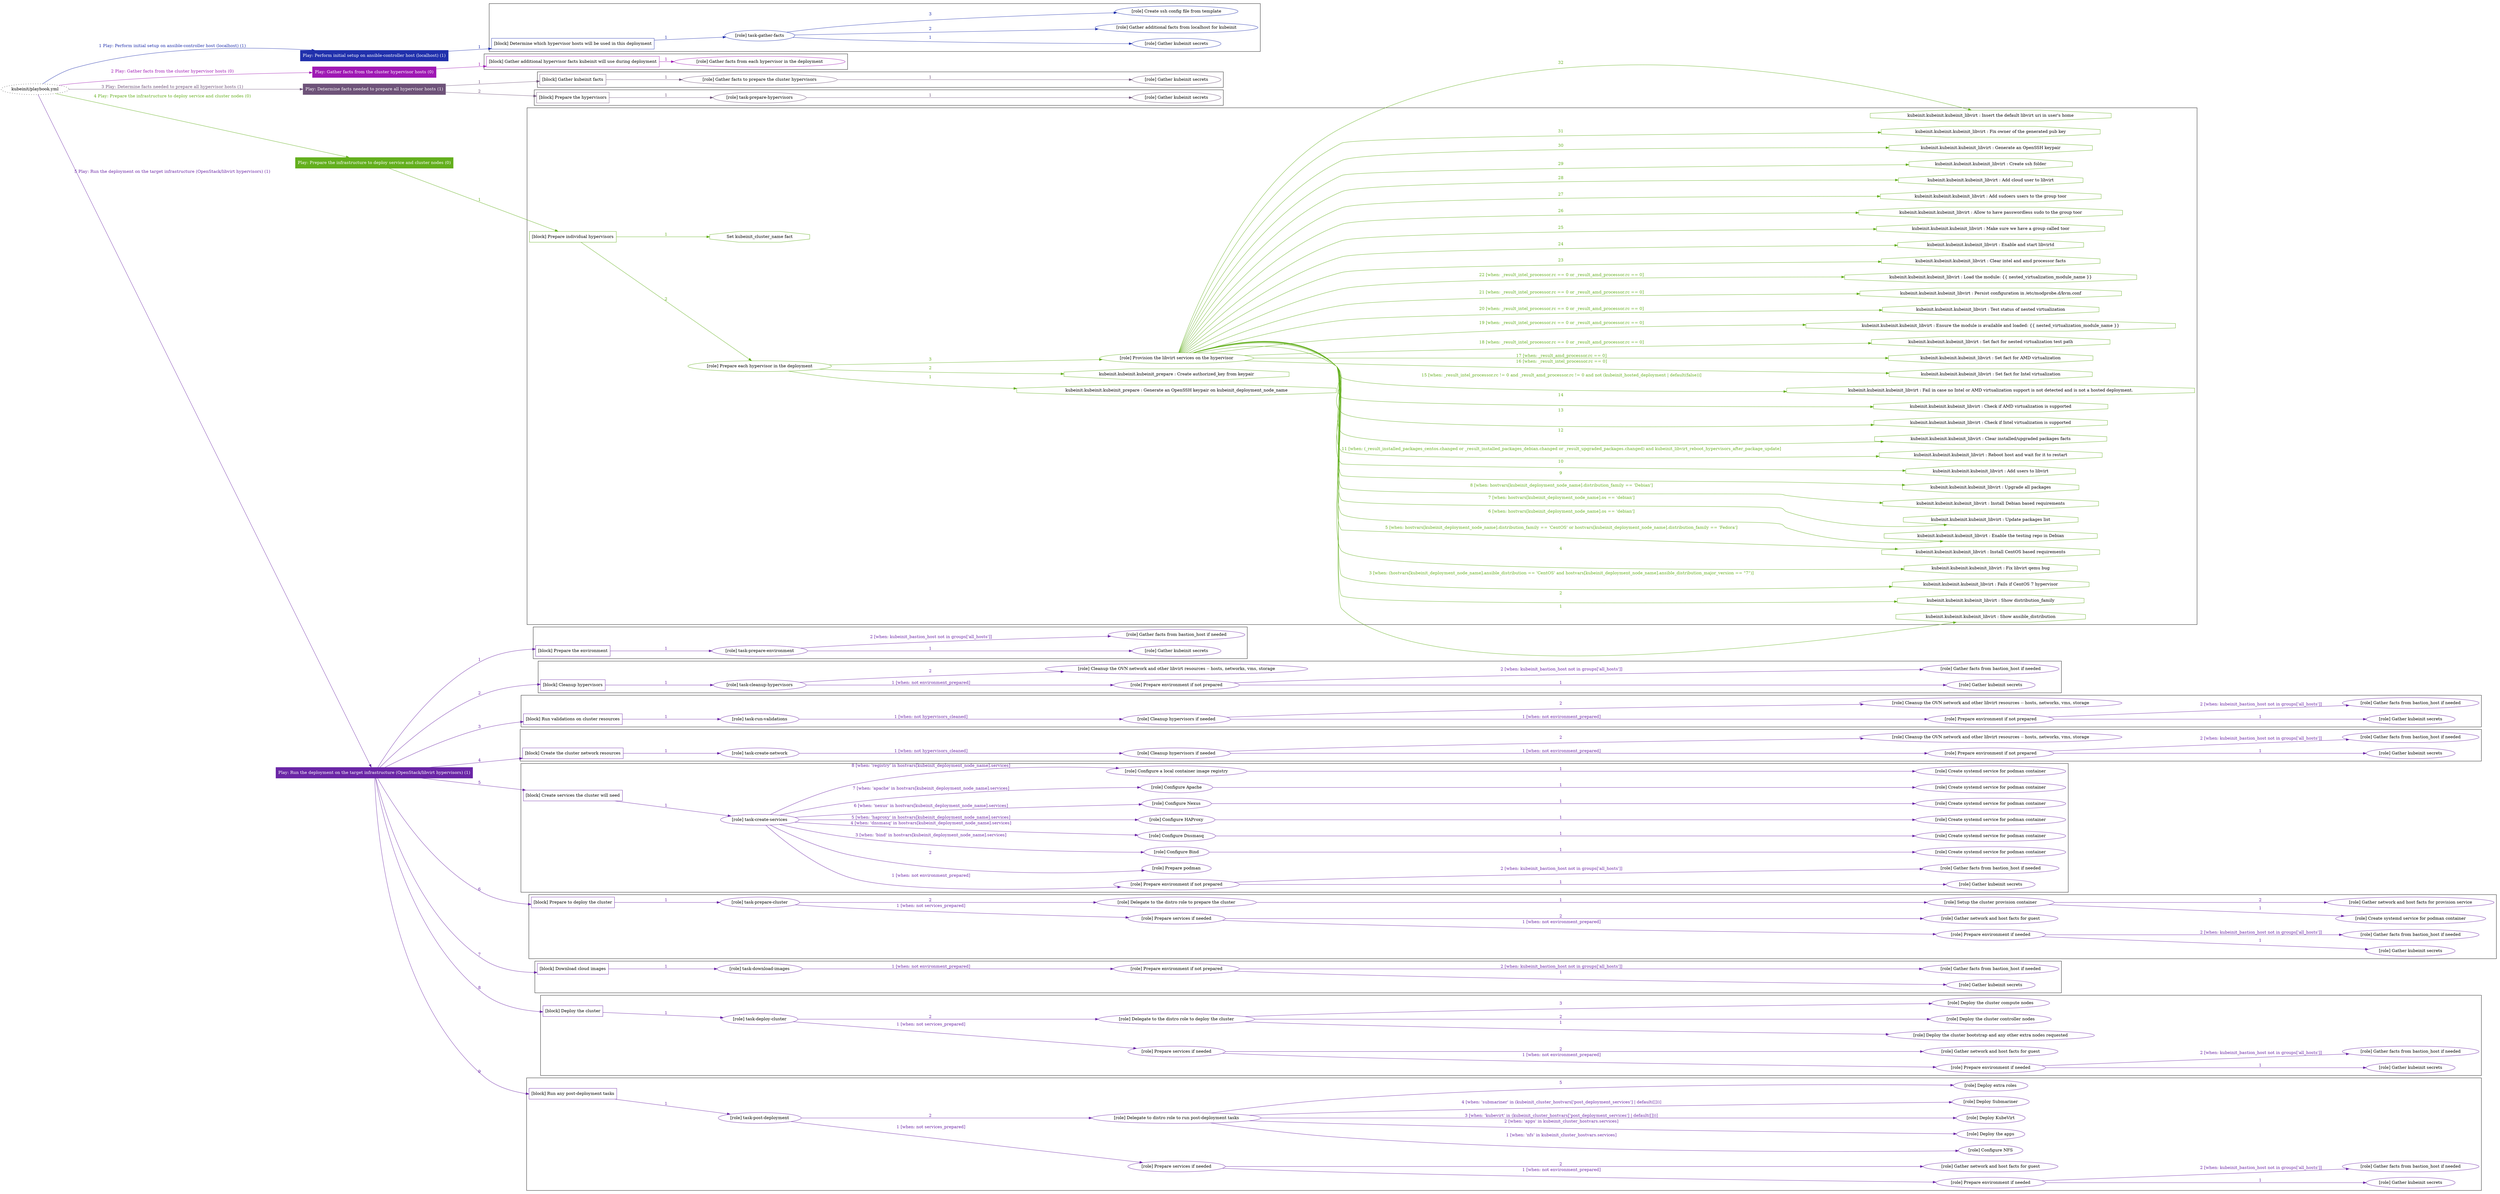 digraph {
	graph [concentrate=true ordering=in rankdir=LR ratio=fill]
	edge [esep=5 sep=10]
	"kubeinit/playbook.yml" [URL="/home/runner/work/kubeinit/kubeinit/kubeinit/playbook.yml" id=playbook_393cca39 style=dotted]
	"kubeinit/playbook.yml" -> play_f17ecbd0 [label="1 Play: Perform initial setup on ansible-controller host (localhost) (1)" color="#2030ac" fontcolor="#2030ac" id=edge_play_f17ecbd0 labeltooltip="1 Play: Perform initial setup on ansible-controller host (localhost) (1)" tooltip="1 Play: Perform initial setup on ansible-controller host (localhost) (1)"]
	subgraph "Play: Perform initial setup on ansible-controller host (localhost) (1)" {
		play_f17ecbd0 [label="Play: Perform initial setup on ansible-controller host (localhost) (1)" URL="/home/runner/work/kubeinit/kubeinit/kubeinit/playbook.yml" color="#2030ac" fontcolor="#ffffff" id=play_f17ecbd0 shape=box style=filled tooltip=localhost]
		play_f17ecbd0 -> block_a02fd6b9 [label=1 color="#2030ac" fontcolor="#2030ac" id=edge_block_a02fd6b9 labeltooltip=1 tooltip=1]
		subgraph cluster_block_a02fd6b9 {
			block_a02fd6b9 [label="[block] Determine which hypervisor hosts will be used in this deployment" URL="/home/runner/work/kubeinit/kubeinit/kubeinit/playbook.yml" color="#2030ac" id=block_a02fd6b9 labeltooltip="Determine which hypervisor hosts will be used in this deployment" shape=box tooltip="Determine which hypervisor hosts will be used in this deployment"]
			block_a02fd6b9 -> role_2e2f859b [label="1 " color="#2030ac" fontcolor="#2030ac" id=edge_role_2e2f859b labeltooltip="1 " tooltip="1 "]
			subgraph "task-gather-facts" {
				role_2e2f859b [label="[role] task-gather-facts" URL="/home/runner/work/kubeinit/kubeinit/kubeinit/playbook.yml" color="#2030ac" id=role_2e2f859b tooltip="task-gather-facts"]
				role_2e2f859b -> role_17c825ad [label="1 " color="#2030ac" fontcolor="#2030ac" id=edge_role_17c825ad labeltooltip="1 " tooltip="1 "]
				subgraph "Gather kubeinit secrets" {
					role_17c825ad [label="[role] Gather kubeinit secrets" URL="/home/runner/.ansible/collections/ansible_collections/kubeinit/kubeinit/roles/kubeinit_prepare/tasks/build_hypervisors_group.yml" color="#2030ac" id=role_17c825ad tooltip="Gather kubeinit secrets"]
				}
				role_2e2f859b -> role_37e3390b [label="2 " color="#2030ac" fontcolor="#2030ac" id=edge_role_37e3390b labeltooltip="2 " tooltip="2 "]
				subgraph "Gather additional facts from localhost for kubeinit" {
					role_37e3390b [label="[role] Gather additional facts from localhost for kubeinit" URL="/home/runner/.ansible/collections/ansible_collections/kubeinit/kubeinit/roles/kubeinit_prepare/tasks/build_hypervisors_group.yml" color="#2030ac" id=role_37e3390b tooltip="Gather additional facts from localhost for kubeinit"]
				}
				role_2e2f859b -> role_1394ab49 [label="3 " color="#2030ac" fontcolor="#2030ac" id=edge_role_1394ab49 labeltooltip="3 " tooltip="3 "]
				subgraph "Create ssh config file from template" {
					role_1394ab49 [label="[role] Create ssh config file from template" URL="/home/runner/.ansible/collections/ansible_collections/kubeinit/kubeinit/roles/kubeinit_prepare/tasks/build_hypervisors_group.yml" color="#2030ac" id=role_1394ab49 tooltip="Create ssh config file from template"]
				}
			}
		}
	}
	"kubeinit/playbook.yml" -> play_7aef8207 [label="2 Play: Gather facts from the cluster hypervisor hosts (0)" color="#9f18b4" fontcolor="#9f18b4" id=edge_play_7aef8207 labeltooltip="2 Play: Gather facts from the cluster hypervisor hosts (0)" tooltip="2 Play: Gather facts from the cluster hypervisor hosts (0)"]
	subgraph "Play: Gather facts from the cluster hypervisor hosts (0)" {
		play_7aef8207 [label="Play: Gather facts from the cluster hypervisor hosts (0)" URL="/home/runner/work/kubeinit/kubeinit/kubeinit/playbook.yml" color="#9f18b4" fontcolor="#ffffff" id=play_7aef8207 shape=box style=filled tooltip="Play: Gather facts from the cluster hypervisor hosts (0)"]
		play_7aef8207 -> block_ed443e68 [label=1 color="#9f18b4" fontcolor="#9f18b4" id=edge_block_ed443e68 labeltooltip=1 tooltip=1]
		subgraph cluster_block_ed443e68 {
			block_ed443e68 [label="[block] Gather additional hypervisor facts kubeinit will use during deployment" URL="/home/runner/work/kubeinit/kubeinit/kubeinit/playbook.yml" color="#9f18b4" id=block_ed443e68 labeltooltip="Gather additional hypervisor facts kubeinit will use during deployment" shape=box tooltip="Gather additional hypervisor facts kubeinit will use during deployment"]
			block_ed443e68 -> role_407579e8 [label="1 " color="#9f18b4" fontcolor="#9f18b4" id=edge_role_407579e8 labeltooltip="1 " tooltip="1 "]
			subgraph "Gather facts from each hypervisor in the deployment" {
				role_407579e8 [label="[role] Gather facts from each hypervisor in the deployment" URL="/home/runner/work/kubeinit/kubeinit/kubeinit/playbook.yml" color="#9f18b4" id=role_407579e8 tooltip="Gather facts from each hypervisor in the deployment"]
			}
		}
	}
	"kubeinit/playbook.yml" -> play_31a4c950 [label="3 Play: Determine facts needed to prepare all hypervisor hosts (1)" color="#6e5379" fontcolor="#6e5379" id=edge_play_31a4c950 labeltooltip="3 Play: Determine facts needed to prepare all hypervisor hosts (1)" tooltip="3 Play: Determine facts needed to prepare all hypervisor hosts (1)"]
	subgraph "Play: Determine facts needed to prepare all hypervisor hosts (1)" {
		play_31a4c950 [label="Play: Determine facts needed to prepare all hypervisor hosts (1)" URL="/home/runner/work/kubeinit/kubeinit/kubeinit/playbook.yml" color="#6e5379" fontcolor="#ffffff" id=play_31a4c950 shape=box style=filled tooltip=localhost]
		play_31a4c950 -> block_4f03da3c [label=1 color="#6e5379" fontcolor="#6e5379" id=edge_block_4f03da3c labeltooltip=1 tooltip=1]
		subgraph cluster_block_4f03da3c {
			block_4f03da3c [label="[block] Gather kubeinit facts" URL="/home/runner/work/kubeinit/kubeinit/kubeinit/playbook.yml" color="#6e5379" id=block_4f03da3c labeltooltip="Gather kubeinit facts" shape=box tooltip="Gather kubeinit facts"]
			block_4f03da3c -> role_8eb7dbe7 [label="1 " color="#6e5379" fontcolor="#6e5379" id=edge_role_8eb7dbe7 labeltooltip="1 " tooltip="1 "]
			subgraph "Gather facts to prepare the cluster hypervisors" {
				role_8eb7dbe7 [label="[role] Gather facts to prepare the cluster hypervisors" URL="/home/runner/work/kubeinit/kubeinit/kubeinit/playbook.yml" color="#6e5379" id=role_8eb7dbe7 tooltip="Gather facts to prepare the cluster hypervisors"]
				role_8eb7dbe7 -> role_3db5cd8c [label="1 " color="#6e5379" fontcolor="#6e5379" id=edge_role_3db5cd8c labeltooltip="1 " tooltip="1 "]
				subgraph "Gather kubeinit secrets" {
					role_3db5cd8c [label="[role] Gather kubeinit secrets" URL="/home/runner/.ansible/collections/ansible_collections/kubeinit/kubeinit/roles/kubeinit_prepare/tasks/gather_kubeinit_facts.yml" color="#6e5379" id=role_3db5cd8c tooltip="Gather kubeinit secrets"]
				}
			}
		}
		play_31a4c950 -> block_aab001bd [label=2 color="#6e5379" fontcolor="#6e5379" id=edge_block_aab001bd labeltooltip=2 tooltip=2]
		subgraph cluster_block_aab001bd {
			block_aab001bd [label="[block] Prepare the hypervisors" URL="/home/runner/work/kubeinit/kubeinit/kubeinit/playbook.yml" color="#6e5379" id=block_aab001bd labeltooltip="Prepare the hypervisors" shape=box tooltip="Prepare the hypervisors"]
			block_aab001bd -> role_12023209 [label="1 " color="#6e5379" fontcolor="#6e5379" id=edge_role_12023209 labeltooltip="1 " tooltip="1 "]
			subgraph "task-prepare-hypervisors" {
				role_12023209 [label="[role] task-prepare-hypervisors" URL="/home/runner/work/kubeinit/kubeinit/kubeinit/playbook.yml" color="#6e5379" id=role_12023209 tooltip="task-prepare-hypervisors"]
				role_12023209 -> role_a66595b2 [label="1 " color="#6e5379" fontcolor="#6e5379" id=edge_role_a66595b2 labeltooltip="1 " tooltip="1 "]
				subgraph "Gather kubeinit secrets" {
					role_a66595b2 [label="[role] Gather kubeinit secrets" URL="/home/runner/.ansible/collections/ansible_collections/kubeinit/kubeinit/roles/kubeinit_prepare/tasks/gather_kubeinit_facts.yml" color="#6e5379" id=role_a66595b2 tooltip="Gather kubeinit secrets"]
				}
			}
		}
	}
	"kubeinit/playbook.yml" -> play_55b54d51 [label="4 Play: Prepare the infrastructure to deploy service and cluster nodes (0)" color="#63af1d" fontcolor="#63af1d" id=edge_play_55b54d51 labeltooltip="4 Play: Prepare the infrastructure to deploy service and cluster nodes (0)" tooltip="4 Play: Prepare the infrastructure to deploy service and cluster nodes (0)"]
	subgraph "Play: Prepare the infrastructure to deploy service and cluster nodes (0)" {
		play_55b54d51 [label="Play: Prepare the infrastructure to deploy service and cluster nodes (0)" URL="/home/runner/work/kubeinit/kubeinit/kubeinit/playbook.yml" color="#63af1d" fontcolor="#ffffff" id=play_55b54d51 shape=box style=filled tooltip="Play: Prepare the infrastructure to deploy service and cluster nodes (0)"]
		play_55b54d51 -> block_18304f76 [label=1 color="#63af1d" fontcolor="#63af1d" id=edge_block_18304f76 labeltooltip=1 tooltip=1]
		subgraph cluster_block_18304f76 {
			block_18304f76 [label="[block] Prepare individual hypervisors" URL="/home/runner/work/kubeinit/kubeinit/kubeinit/playbook.yml" color="#63af1d" id=block_18304f76 labeltooltip="Prepare individual hypervisors" shape=box tooltip="Prepare individual hypervisors"]
			block_18304f76 -> role_c75d5b29 [label="2 " color="#63af1d" fontcolor="#63af1d" id=edge_role_c75d5b29 labeltooltip="2 " tooltip="2 "]
			subgraph "Prepare each hypervisor in the deployment" {
				role_c75d5b29 [label="[role] Prepare each hypervisor in the deployment" URL="/home/runner/work/kubeinit/kubeinit/kubeinit/playbook.yml" color="#63af1d" id=role_c75d5b29 tooltip="Prepare each hypervisor in the deployment"]
				task_faf33da4 [label="kubeinit.kubeinit.kubeinit_prepare : Generate an OpenSSH keypair on kubeinit_deployment_node_name" URL="/home/runner/.ansible/collections/ansible_collections/kubeinit/kubeinit/roles/kubeinit_prepare/tasks/prepare_hypervisor.yml" color="#63af1d" id=task_faf33da4 shape=octagon tooltip="kubeinit.kubeinit.kubeinit_prepare : Generate an OpenSSH keypair on kubeinit_deployment_node_name"]
				role_c75d5b29 -> task_faf33da4 [label="1 " color="#63af1d" fontcolor="#63af1d" id=edge_task_faf33da4 labeltooltip="1 " tooltip="1 "]
				task_3e2f65b4 [label="kubeinit.kubeinit.kubeinit_prepare : Create authorized_key from keypair" URL="/home/runner/.ansible/collections/ansible_collections/kubeinit/kubeinit/roles/kubeinit_prepare/tasks/prepare_hypervisor.yml" color="#63af1d" id=task_3e2f65b4 shape=octagon tooltip="kubeinit.kubeinit.kubeinit_prepare : Create authorized_key from keypair"]
				role_c75d5b29 -> task_3e2f65b4 [label="2 " color="#63af1d" fontcolor="#63af1d" id=edge_task_3e2f65b4 labeltooltip="2 " tooltip="2 "]
				role_c75d5b29 -> role_e54a0909 [label="3 " color="#63af1d" fontcolor="#63af1d" id=edge_role_e54a0909 labeltooltip="3 " tooltip="3 "]
				subgraph "Provision the libvirt services on the hypervisor" {
					role_e54a0909 [label="[role] Provision the libvirt services on the hypervisor" URL="/home/runner/.ansible/collections/ansible_collections/kubeinit/kubeinit/roles/kubeinit_prepare/tasks/prepare_hypervisor.yml" color="#63af1d" id=role_e54a0909 tooltip="Provision the libvirt services on the hypervisor"]
					task_48389445 [label="kubeinit.kubeinit.kubeinit_libvirt : Show ansible_distribution" URL="/home/runner/.ansible/collections/ansible_collections/kubeinit/kubeinit/roles/kubeinit_libvirt/tasks/main.yml" color="#63af1d" id=task_48389445 shape=octagon tooltip="kubeinit.kubeinit.kubeinit_libvirt : Show ansible_distribution"]
					role_e54a0909 -> task_48389445 [label="1 " color="#63af1d" fontcolor="#63af1d" id=edge_task_48389445 labeltooltip="1 " tooltip="1 "]
					task_d6f9d10a [label="kubeinit.kubeinit.kubeinit_libvirt : Show distribution_family" URL="/home/runner/.ansible/collections/ansible_collections/kubeinit/kubeinit/roles/kubeinit_libvirt/tasks/main.yml" color="#63af1d" id=task_d6f9d10a shape=octagon tooltip="kubeinit.kubeinit.kubeinit_libvirt : Show distribution_family"]
					role_e54a0909 -> task_d6f9d10a [label="2 " color="#63af1d" fontcolor="#63af1d" id=edge_task_d6f9d10a labeltooltip="2 " tooltip="2 "]
					task_c84c1c80 [label="kubeinit.kubeinit.kubeinit_libvirt : Fails if CentOS 7 hypervisor" URL="/home/runner/.ansible/collections/ansible_collections/kubeinit/kubeinit/roles/kubeinit_libvirt/tasks/main.yml" color="#63af1d" id=task_c84c1c80 shape=octagon tooltip="kubeinit.kubeinit.kubeinit_libvirt : Fails if CentOS 7 hypervisor"]
					role_e54a0909 -> task_c84c1c80 [label="3 [when: (hostvars[kubeinit_deployment_node_name].ansible_distribution == 'CentOS' and hostvars[kubeinit_deployment_node_name].ansible_distribution_major_version == \"7\")]" color="#63af1d" fontcolor="#63af1d" id=edge_task_c84c1c80 labeltooltip="3 [when: (hostvars[kubeinit_deployment_node_name].ansible_distribution == 'CentOS' and hostvars[kubeinit_deployment_node_name].ansible_distribution_major_version == \"7\")]" tooltip="3 [when: (hostvars[kubeinit_deployment_node_name].ansible_distribution == 'CentOS' and hostvars[kubeinit_deployment_node_name].ansible_distribution_major_version == \"7\")]"]
					task_e736eb91 [label="kubeinit.kubeinit.kubeinit_libvirt : Fix libvirt qemu bug" URL="/home/runner/.ansible/collections/ansible_collections/kubeinit/kubeinit/roles/kubeinit_libvirt/tasks/main.yml" color="#63af1d" id=task_e736eb91 shape=octagon tooltip="kubeinit.kubeinit.kubeinit_libvirt : Fix libvirt qemu bug"]
					role_e54a0909 -> task_e736eb91 [label="4 " color="#63af1d" fontcolor="#63af1d" id=edge_task_e736eb91 labeltooltip="4 " tooltip="4 "]
					task_ef5a5670 [label="kubeinit.kubeinit.kubeinit_libvirt : Install CentOS based requirements" URL="/home/runner/.ansible/collections/ansible_collections/kubeinit/kubeinit/roles/kubeinit_libvirt/tasks/main.yml" color="#63af1d" id=task_ef5a5670 shape=octagon tooltip="kubeinit.kubeinit.kubeinit_libvirt : Install CentOS based requirements"]
					role_e54a0909 -> task_ef5a5670 [label="5 [when: hostvars[kubeinit_deployment_node_name].distribution_family == 'CentOS' or hostvars[kubeinit_deployment_node_name].distribution_family == 'Fedora']" color="#63af1d" fontcolor="#63af1d" id=edge_task_ef5a5670 labeltooltip="5 [when: hostvars[kubeinit_deployment_node_name].distribution_family == 'CentOS' or hostvars[kubeinit_deployment_node_name].distribution_family == 'Fedora']" tooltip="5 [when: hostvars[kubeinit_deployment_node_name].distribution_family == 'CentOS' or hostvars[kubeinit_deployment_node_name].distribution_family == 'Fedora']"]
					task_f20f88f2 [label="kubeinit.kubeinit.kubeinit_libvirt : Enable the testing repo in Debian" URL="/home/runner/.ansible/collections/ansible_collections/kubeinit/kubeinit/roles/kubeinit_libvirt/tasks/main.yml" color="#63af1d" id=task_f20f88f2 shape=octagon tooltip="kubeinit.kubeinit.kubeinit_libvirt : Enable the testing repo in Debian"]
					role_e54a0909 -> task_f20f88f2 [label="6 [when: hostvars[kubeinit_deployment_node_name].os == 'debian']" color="#63af1d" fontcolor="#63af1d" id=edge_task_f20f88f2 labeltooltip="6 [when: hostvars[kubeinit_deployment_node_name].os == 'debian']" tooltip="6 [when: hostvars[kubeinit_deployment_node_name].os == 'debian']"]
					task_5c0c90a1 [label="kubeinit.kubeinit.kubeinit_libvirt : Update packages list" URL="/home/runner/.ansible/collections/ansible_collections/kubeinit/kubeinit/roles/kubeinit_libvirt/tasks/main.yml" color="#63af1d" id=task_5c0c90a1 shape=octagon tooltip="kubeinit.kubeinit.kubeinit_libvirt : Update packages list"]
					role_e54a0909 -> task_5c0c90a1 [label="7 [when: hostvars[kubeinit_deployment_node_name].os == 'debian']" color="#63af1d" fontcolor="#63af1d" id=edge_task_5c0c90a1 labeltooltip="7 [when: hostvars[kubeinit_deployment_node_name].os == 'debian']" tooltip="7 [when: hostvars[kubeinit_deployment_node_name].os == 'debian']"]
					task_1c7c4474 [label="kubeinit.kubeinit.kubeinit_libvirt : Install Debian based requirements" URL="/home/runner/.ansible/collections/ansible_collections/kubeinit/kubeinit/roles/kubeinit_libvirt/tasks/main.yml" color="#63af1d" id=task_1c7c4474 shape=octagon tooltip="kubeinit.kubeinit.kubeinit_libvirt : Install Debian based requirements"]
					role_e54a0909 -> task_1c7c4474 [label="8 [when: hostvars[kubeinit_deployment_node_name].distribution_family == 'Debian']" color="#63af1d" fontcolor="#63af1d" id=edge_task_1c7c4474 labeltooltip="8 [when: hostvars[kubeinit_deployment_node_name].distribution_family == 'Debian']" tooltip="8 [when: hostvars[kubeinit_deployment_node_name].distribution_family == 'Debian']"]
					task_9949643e [label="kubeinit.kubeinit.kubeinit_libvirt : Upgrade all packages" URL="/home/runner/.ansible/collections/ansible_collections/kubeinit/kubeinit/roles/kubeinit_libvirt/tasks/main.yml" color="#63af1d" id=task_9949643e shape=octagon tooltip="kubeinit.kubeinit.kubeinit_libvirt : Upgrade all packages"]
					role_e54a0909 -> task_9949643e [label="9 " color="#63af1d" fontcolor="#63af1d" id=edge_task_9949643e labeltooltip="9 " tooltip="9 "]
					task_9f1e9cea [label="kubeinit.kubeinit.kubeinit_libvirt : Add users to libvirt" URL="/home/runner/.ansible/collections/ansible_collections/kubeinit/kubeinit/roles/kubeinit_libvirt/tasks/main.yml" color="#63af1d" id=task_9f1e9cea shape=octagon tooltip="kubeinit.kubeinit.kubeinit_libvirt : Add users to libvirt"]
					role_e54a0909 -> task_9f1e9cea [label="10 " color="#63af1d" fontcolor="#63af1d" id=edge_task_9f1e9cea labeltooltip="10 " tooltip="10 "]
					task_5aa67db4 [label="kubeinit.kubeinit.kubeinit_libvirt : Reboot host and wait for it to restart" URL="/home/runner/.ansible/collections/ansible_collections/kubeinit/kubeinit/roles/kubeinit_libvirt/tasks/main.yml" color="#63af1d" id=task_5aa67db4 shape=octagon tooltip="kubeinit.kubeinit.kubeinit_libvirt : Reboot host and wait for it to restart"]
					role_e54a0909 -> task_5aa67db4 [label="11 [when: (_result_installed_packages_centos.changed or _result_installed_packages_debian.changed or _result_upgraded_packages.changed) and kubeinit_libvirt_reboot_hypervisors_after_package_update]" color="#63af1d" fontcolor="#63af1d" id=edge_task_5aa67db4 labeltooltip="11 [when: (_result_installed_packages_centos.changed or _result_installed_packages_debian.changed or _result_upgraded_packages.changed) and kubeinit_libvirt_reboot_hypervisors_after_package_update]" tooltip="11 [when: (_result_installed_packages_centos.changed or _result_installed_packages_debian.changed or _result_upgraded_packages.changed) and kubeinit_libvirt_reboot_hypervisors_after_package_update]"]
					task_ef110528 [label="kubeinit.kubeinit.kubeinit_libvirt : Clear installed/upgraded packages facts" URL="/home/runner/.ansible/collections/ansible_collections/kubeinit/kubeinit/roles/kubeinit_libvirt/tasks/main.yml" color="#63af1d" id=task_ef110528 shape=octagon tooltip="kubeinit.kubeinit.kubeinit_libvirt : Clear installed/upgraded packages facts"]
					role_e54a0909 -> task_ef110528 [label="12 " color="#63af1d" fontcolor="#63af1d" id=edge_task_ef110528 labeltooltip="12 " tooltip="12 "]
					task_db21d482 [label="kubeinit.kubeinit.kubeinit_libvirt : Check if Intel virtualization is supported" URL="/home/runner/.ansible/collections/ansible_collections/kubeinit/kubeinit/roles/kubeinit_libvirt/tasks/main.yml" color="#63af1d" id=task_db21d482 shape=octagon tooltip="kubeinit.kubeinit.kubeinit_libvirt : Check if Intel virtualization is supported"]
					role_e54a0909 -> task_db21d482 [label="13 " color="#63af1d" fontcolor="#63af1d" id=edge_task_db21d482 labeltooltip="13 " tooltip="13 "]
					task_52843dc5 [label="kubeinit.kubeinit.kubeinit_libvirt : Check if AMD virtualization is supported" URL="/home/runner/.ansible/collections/ansible_collections/kubeinit/kubeinit/roles/kubeinit_libvirt/tasks/main.yml" color="#63af1d" id=task_52843dc5 shape=octagon tooltip="kubeinit.kubeinit.kubeinit_libvirt : Check if AMD virtualization is supported"]
					role_e54a0909 -> task_52843dc5 [label="14 " color="#63af1d" fontcolor="#63af1d" id=edge_task_52843dc5 labeltooltip="14 " tooltip="14 "]
					task_f8bbb250 [label="kubeinit.kubeinit.kubeinit_libvirt : Fail in case no Intel or AMD virtualization support is not detected and is not a hosted deployment." URL="/home/runner/.ansible/collections/ansible_collections/kubeinit/kubeinit/roles/kubeinit_libvirt/tasks/main.yml" color="#63af1d" id=task_f8bbb250 shape=octagon tooltip="kubeinit.kubeinit.kubeinit_libvirt : Fail in case no Intel or AMD virtualization support is not detected and is not a hosted deployment."]
					role_e54a0909 -> task_f8bbb250 [label="15 [when: _result_intel_processor.rc != 0 and _result_amd_processor.rc != 0 and not (kubeinit_hosted_deployment | default(false))]" color="#63af1d" fontcolor="#63af1d" id=edge_task_f8bbb250 labeltooltip="15 [when: _result_intel_processor.rc != 0 and _result_amd_processor.rc != 0 and not (kubeinit_hosted_deployment | default(false))]" tooltip="15 [when: _result_intel_processor.rc != 0 and _result_amd_processor.rc != 0 and not (kubeinit_hosted_deployment | default(false))]"]
					task_c4d0b024 [label="kubeinit.kubeinit.kubeinit_libvirt : Set fact for Intel virtualization" URL="/home/runner/.ansible/collections/ansible_collections/kubeinit/kubeinit/roles/kubeinit_libvirt/tasks/main.yml" color="#63af1d" id=task_c4d0b024 shape=octagon tooltip="kubeinit.kubeinit.kubeinit_libvirt : Set fact for Intel virtualization"]
					role_e54a0909 -> task_c4d0b024 [label="16 [when: _result_intel_processor.rc == 0]" color="#63af1d" fontcolor="#63af1d" id=edge_task_c4d0b024 labeltooltip="16 [when: _result_intel_processor.rc == 0]" tooltip="16 [when: _result_intel_processor.rc == 0]"]
					task_246af3a4 [label="kubeinit.kubeinit.kubeinit_libvirt : Set fact for AMD virtualization" URL="/home/runner/.ansible/collections/ansible_collections/kubeinit/kubeinit/roles/kubeinit_libvirt/tasks/main.yml" color="#63af1d" id=task_246af3a4 shape=octagon tooltip="kubeinit.kubeinit.kubeinit_libvirt : Set fact for AMD virtualization"]
					role_e54a0909 -> task_246af3a4 [label="17 [when: _result_amd_processor.rc == 0]" color="#63af1d" fontcolor="#63af1d" id=edge_task_246af3a4 labeltooltip="17 [when: _result_amd_processor.rc == 0]" tooltip="17 [when: _result_amd_processor.rc == 0]"]
					task_c7888269 [label="kubeinit.kubeinit.kubeinit_libvirt : Set fact for nested virtualization test path" URL="/home/runner/.ansible/collections/ansible_collections/kubeinit/kubeinit/roles/kubeinit_libvirt/tasks/main.yml" color="#63af1d" id=task_c7888269 shape=octagon tooltip="kubeinit.kubeinit.kubeinit_libvirt : Set fact for nested virtualization test path"]
					role_e54a0909 -> task_c7888269 [label="18 [when: _result_intel_processor.rc == 0 or _result_amd_processor.rc == 0]" color="#63af1d" fontcolor="#63af1d" id=edge_task_c7888269 labeltooltip="18 [when: _result_intel_processor.rc == 0 or _result_amd_processor.rc == 0]" tooltip="18 [when: _result_intel_processor.rc == 0 or _result_amd_processor.rc == 0]"]
					task_8bceed47 [label="kubeinit.kubeinit.kubeinit_libvirt : Ensure the module is available and loaded: {{ nested_virtualization_module_name }}" URL="/home/runner/.ansible/collections/ansible_collections/kubeinit/kubeinit/roles/kubeinit_libvirt/tasks/main.yml" color="#63af1d" id=task_8bceed47 shape=octagon tooltip="kubeinit.kubeinit.kubeinit_libvirt : Ensure the module is available and loaded: {{ nested_virtualization_module_name }}"]
					role_e54a0909 -> task_8bceed47 [label="19 [when: _result_intel_processor.rc == 0 or _result_amd_processor.rc == 0]" color="#63af1d" fontcolor="#63af1d" id=edge_task_8bceed47 labeltooltip="19 [when: _result_intel_processor.rc == 0 or _result_amd_processor.rc == 0]" tooltip="19 [when: _result_intel_processor.rc == 0 or _result_amd_processor.rc == 0]"]
					task_f26cd405 [label="kubeinit.kubeinit.kubeinit_libvirt : Test status of nested virtualization" URL="/home/runner/.ansible/collections/ansible_collections/kubeinit/kubeinit/roles/kubeinit_libvirt/tasks/main.yml" color="#63af1d" id=task_f26cd405 shape=octagon tooltip="kubeinit.kubeinit.kubeinit_libvirt : Test status of nested virtualization"]
					role_e54a0909 -> task_f26cd405 [label="20 [when: _result_intel_processor.rc == 0 or _result_amd_processor.rc == 0]" color="#63af1d" fontcolor="#63af1d" id=edge_task_f26cd405 labeltooltip="20 [when: _result_intel_processor.rc == 0 or _result_amd_processor.rc == 0]" tooltip="20 [when: _result_intel_processor.rc == 0 or _result_amd_processor.rc == 0]"]
					task_8cef4786 [label="kubeinit.kubeinit.kubeinit_libvirt : Persist configuration in /etc/modprobe.d/kvm.conf" URL="/home/runner/.ansible/collections/ansible_collections/kubeinit/kubeinit/roles/kubeinit_libvirt/tasks/main.yml" color="#63af1d" id=task_8cef4786 shape=octagon tooltip="kubeinit.kubeinit.kubeinit_libvirt : Persist configuration in /etc/modprobe.d/kvm.conf"]
					role_e54a0909 -> task_8cef4786 [label="21 [when: _result_intel_processor.rc == 0 or _result_amd_processor.rc == 0]" color="#63af1d" fontcolor="#63af1d" id=edge_task_8cef4786 labeltooltip="21 [when: _result_intel_processor.rc == 0 or _result_amd_processor.rc == 0]" tooltip="21 [when: _result_intel_processor.rc == 0 or _result_amd_processor.rc == 0]"]
					task_c714555d [label="kubeinit.kubeinit.kubeinit_libvirt : Load the module: {{ nested_virtualization_module_name }}" URL="/home/runner/.ansible/collections/ansible_collections/kubeinit/kubeinit/roles/kubeinit_libvirt/tasks/main.yml" color="#63af1d" id=task_c714555d shape=octagon tooltip="kubeinit.kubeinit.kubeinit_libvirt : Load the module: {{ nested_virtualization_module_name }}"]
					role_e54a0909 -> task_c714555d [label="22 [when: _result_intel_processor.rc == 0 or _result_amd_processor.rc == 0]" color="#63af1d" fontcolor="#63af1d" id=edge_task_c714555d labeltooltip="22 [when: _result_intel_processor.rc == 0 or _result_amd_processor.rc == 0]" tooltip="22 [when: _result_intel_processor.rc == 0 or _result_amd_processor.rc == 0]"]
					task_283950be [label="kubeinit.kubeinit.kubeinit_libvirt : Clear intel and amd processor facts" URL="/home/runner/.ansible/collections/ansible_collections/kubeinit/kubeinit/roles/kubeinit_libvirt/tasks/main.yml" color="#63af1d" id=task_283950be shape=octagon tooltip="kubeinit.kubeinit.kubeinit_libvirt : Clear intel and amd processor facts"]
					role_e54a0909 -> task_283950be [label="23 " color="#63af1d" fontcolor="#63af1d" id=edge_task_283950be labeltooltip="23 " tooltip="23 "]
					task_c8e925f8 [label="kubeinit.kubeinit.kubeinit_libvirt : Enable and start libvirtd" URL="/home/runner/.ansible/collections/ansible_collections/kubeinit/kubeinit/roles/kubeinit_libvirt/tasks/main.yml" color="#63af1d" id=task_c8e925f8 shape=octagon tooltip="kubeinit.kubeinit.kubeinit_libvirt : Enable and start libvirtd"]
					role_e54a0909 -> task_c8e925f8 [label="24 " color="#63af1d" fontcolor="#63af1d" id=edge_task_c8e925f8 labeltooltip="24 " tooltip="24 "]
					task_9b7e0ed6 [label="kubeinit.kubeinit.kubeinit_libvirt : Make sure we have a group called toor" URL="/home/runner/.ansible/collections/ansible_collections/kubeinit/kubeinit/roles/kubeinit_libvirt/tasks/60_create_cloud_user.yml" color="#63af1d" id=task_9b7e0ed6 shape=octagon tooltip="kubeinit.kubeinit.kubeinit_libvirt : Make sure we have a group called toor"]
					role_e54a0909 -> task_9b7e0ed6 [label="25 " color="#63af1d" fontcolor="#63af1d" id=edge_task_9b7e0ed6 labeltooltip="25 " tooltip="25 "]
					task_8b8f1369 [label="kubeinit.kubeinit.kubeinit_libvirt : Allow to have passwordless sudo to the group toor" URL="/home/runner/.ansible/collections/ansible_collections/kubeinit/kubeinit/roles/kubeinit_libvirt/tasks/60_create_cloud_user.yml" color="#63af1d" id=task_8b8f1369 shape=octagon tooltip="kubeinit.kubeinit.kubeinit_libvirt : Allow to have passwordless sudo to the group toor"]
					role_e54a0909 -> task_8b8f1369 [label="26 " color="#63af1d" fontcolor="#63af1d" id=edge_task_8b8f1369 labeltooltip="26 " tooltip="26 "]
					task_d954e2d3 [label="kubeinit.kubeinit.kubeinit_libvirt : Add sudoers users to the group toor" URL="/home/runner/.ansible/collections/ansible_collections/kubeinit/kubeinit/roles/kubeinit_libvirt/tasks/60_create_cloud_user.yml" color="#63af1d" id=task_d954e2d3 shape=octagon tooltip="kubeinit.kubeinit.kubeinit_libvirt : Add sudoers users to the group toor"]
					role_e54a0909 -> task_d954e2d3 [label="27 " color="#63af1d" fontcolor="#63af1d" id=edge_task_d954e2d3 labeltooltip="27 " tooltip="27 "]
					task_74df686d [label="kubeinit.kubeinit.kubeinit_libvirt : Add cloud user to libvirt" URL="/home/runner/.ansible/collections/ansible_collections/kubeinit/kubeinit/roles/kubeinit_libvirt/tasks/60_create_cloud_user.yml" color="#63af1d" id=task_74df686d shape=octagon tooltip="kubeinit.kubeinit.kubeinit_libvirt : Add cloud user to libvirt"]
					role_e54a0909 -> task_74df686d [label="28 " color="#63af1d" fontcolor="#63af1d" id=edge_task_74df686d labeltooltip="28 " tooltip="28 "]
					task_de7647be [label="kubeinit.kubeinit.kubeinit_libvirt : Create ssh folder" URL="/home/runner/.ansible/collections/ansible_collections/kubeinit/kubeinit/roles/kubeinit_libvirt/tasks/60_create_cloud_user.yml" color="#63af1d" id=task_de7647be shape=octagon tooltip="kubeinit.kubeinit.kubeinit_libvirt : Create ssh folder"]
					role_e54a0909 -> task_de7647be [label="29 " color="#63af1d" fontcolor="#63af1d" id=edge_task_de7647be labeltooltip="29 " tooltip="29 "]
					task_f3738f6f [label="kubeinit.kubeinit.kubeinit_libvirt : Generate an OpenSSH keypair" URL="/home/runner/.ansible/collections/ansible_collections/kubeinit/kubeinit/roles/kubeinit_libvirt/tasks/60_create_cloud_user.yml" color="#63af1d" id=task_f3738f6f shape=octagon tooltip="kubeinit.kubeinit.kubeinit_libvirt : Generate an OpenSSH keypair"]
					role_e54a0909 -> task_f3738f6f [label="30 " color="#63af1d" fontcolor="#63af1d" id=edge_task_f3738f6f labeltooltip="30 " tooltip="30 "]
					task_9d66ca46 [label="kubeinit.kubeinit.kubeinit_libvirt : Fix owner of the generated pub key" URL="/home/runner/.ansible/collections/ansible_collections/kubeinit/kubeinit/roles/kubeinit_libvirt/tasks/60_create_cloud_user.yml" color="#63af1d" id=task_9d66ca46 shape=octagon tooltip="kubeinit.kubeinit.kubeinit_libvirt : Fix owner of the generated pub key"]
					role_e54a0909 -> task_9d66ca46 [label="31 " color="#63af1d" fontcolor="#63af1d" id=edge_task_9d66ca46 labeltooltip="31 " tooltip="31 "]
					task_e24a0710 [label="kubeinit.kubeinit.kubeinit_libvirt : Insert the default libvirt uri in user's home" URL="/home/runner/.ansible/collections/ansible_collections/kubeinit/kubeinit/roles/kubeinit_libvirt/tasks/60_create_cloud_user.yml" color="#63af1d" id=task_e24a0710 shape=octagon tooltip="kubeinit.kubeinit.kubeinit_libvirt : Insert the default libvirt uri in user's home"]
					role_e54a0909 -> task_e24a0710 [label="32 " color="#63af1d" fontcolor="#63af1d" id=edge_task_e24a0710 labeltooltip="32 " tooltip="32 "]
				}
			}
			task_b4decbf2 [label="Set kubeinit_cluster_name fact" URL="/home/runner/work/kubeinit/kubeinit/kubeinit/playbook.yml" color="#63af1d" id=task_b4decbf2 shape=octagon tooltip="Set kubeinit_cluster_name fact"]
			block_18304f76 -> task_b4decbf2 [label="1 " color="#63af1d" fontcolor="#63af1d" id=edge_task_b4decbf2 labeltooltip="1 " tooltip="1 "]
		}
	}
	"kubeinit/playbook.yml" -> play_1afa008f [label="5 Play: Run the deployment on the target infrastructure (OpenStack/libvirt hypervisors) (1)" color="#6b26a6" fontcolor="#6b26a6" id=edge_play_1afa008f labeltooltip="5 Play: Run the deployment on the target infrastructure (OpenStack/libvirt hypervisors) (1)" tooltip="5 Play: Run the deployment on the target infrastructure (OpenStack/libvirt hypervisors) (1)"]
	subgraph "Play: Run the deployment on the target infrastructure (OpenStack/libvirt hypervisors) (1)" {
		play_1afa008f [label="Play: Run the deployment on the target infrastructure (OpenStack/libvirt hypervisors) (1)" URL="/home/runner/work/kubeinit/kubeinit/kubeinit/playbook.yml" color="#6b26a6" fontcolor="#ffffff" id=play_1afa008f shape=box style=filled tooltip=localhost]
		play_1afa008f -> block_a15da1bd [label=1 color="#6b26a6" fontcolor="#6b26a6" id=edge_block_a15da1bd labeltooltip=1 tooltip=1]
		subgraph cluster_block_a15da1bd {
			block_a15da1bd [label="[block] Prepare the environment" URL="/home/runner/work/kubeinit/kubeinit/kubeinit/playbook.yml" color="#6b26a6" id=block_a15da1bd labeltooltip="Prepare the environment" shape=box tooltip="Prepare the environment"]
			block_a15da1bd -> role_5f49e5f8 [label="1 " color="#6b26a6" fontcolor="#6b26a6" id=edge_role_5f49e5f8 labeltooltip="1 " tooltip="1 "]
			subgraph "task-prepare-environment" {
				role_5f49e5f8 [label="[role] task-prepare-environment" URL="/home/runner/work/kubeinit/kubeinit/kubeinit/playbook.yml" color="#6b26a6" id=role_5f49e5f8 tooltip="task-prepare-environment"]
				role_5f49e5f8 -> role_ed84b86f [label="1 " color="#6b26a6" fontcolor="#6b26a6" id=edge_role_ed84b86f labeltooltip="1 " tooltip="1 "]
				subgraph "Gather kubeinit secrets" {
					role_ed84b86f [label="[role] Gather kubeinit secrets" URL="/home/runner/.ansible/collections/ansible_collections/kubeinit/kubeinit/roles/kubeinit_prepare/tasks/gather_kubeinit_facts.yml" color="#6b26a6" id=role_ed84b86f tooltip="Gather kubeinit secrets"]
				}
				role_5f49e5f8 -> role_0260ec65 [label="2 [when: kubeinit_bastion_host not in groups['all_hosts']]" color="#6b26a6" fontcolor="#6b26a6" id=edge_role_0260ec65 labeltooltip="2 [when: kubeinit_bastion_host not in groups['all_hosts']]" tooltip="2 [when: kubeinit_bastion_host not in groups['all_hosts']]"]
				subgraph "Gather facts from bastion_host if needed" {
					role_0260ec65 [label="[role] Gather facts from bastion_host if needed" URL="/home/runner/.ansible/collections/ansible_collections/kubeinit/kubeinit/roles/kubeinit_prepare/tasks/main.yml" color="#6b26a6" id=role_0260ec65 tooltip="Gather facts from bastion_host if needed"]
				}
			}
		}
		play_1afa008f -> block_a306c44f [label=2 color="#6b26a6" fontcolor="#6b26a6" id=edge_block_a306c44f labeltooltip=2 tooltip=2]
		subgraph cluster_block_a306c44f {
			block_a306c44f [label="[block] Cleanup hypervisors" URL="/home/runner/work/kubeinit/kubeinit/kubeinit/playbook.yml" color="#6b26a6" id=block_a306c44f labeltooltip="Cleanup hypervisors" shape=box tooltip="Cleanup hypervisors"]
			block_a306c44f -> role_f30c9aa5 [label="1 " color="#6b26a6" fontcolor="#6b26a6" id=edge_role_f30c9aa5 labeltooltip="1 " tooltip="1 "]
			subgraph "task-cleanup-hypervisors" {
				role_f30c9aa5 [label="[role] task-cleanup-hypervisors" URL="/home/runner/work/kubeinit/kubeinit/kubeinit/playbook.yml" color="#6b26a6" id=role_f30c9aa5 tooltip="task-cleanup-hypervisors"]
				role_f30c9aa5 -> role_fab5c1af [label="1 [when: not environment_prepared]" color="#6b26a6" fontcolor="#6b26a6" id=edge_role_fab5c1af labeltooltip="1 [when: not environment_prepared]" tooltip="1 [when: not environment_prepared]"]
				subgraph "Prepare environment if not prepared" {
					role_fab5c1af [label="[role] Prepare environment if not prepared" URL="/home/runner/.ansible/collections/ansible_collections/kubeinit/kubeinit/roles/kubeinit_libvirt/tasks/cleanup_hypervisors.yml" color="#6b26a6" id=role_fab5c1af tooltip="Prepare environment if not prepared"]
					role_fab5c1af -> role_c2e5e773 [label="1 " color="#6b26a6" fontcolor="#6b26a6" id=edge_role_c2e5e773 labeltooltip="1 " tooltip="1 "]
					subgraph "Gather kubeinit secrets" {
						role_c2e5e773 [label="[role] Gather kubeinit secrets" URL="/home/runner/.ansible/collections/ansible_collections/kubeinit/kubeinit/roles/kubeinit_prepare/tasks/gather_kubeinit_facts.yml" color="#6b26a6" id=role_c2e5e773 tooltip="Gather kubeinit secrets"]
					}
					role_fab5c1af -> role_130f05df [label="2 [when: kubeinit_bastion_host not in groups['all_hosts']]" color="#6b26a6" fontcolor="#6b26a6" id=edge_role_130f05df labeltooltip="2 [when: kubeinit_bastion_host not in groups['all_hosts']]" tooltip="2 [when: kubeinit_bastion_host not in groups['all_hosts']]"]
					subgraph "Gather facts from bastion_host if needed" {
						role_130f05df [label="[role] Gather facts from bastion_host if needed" URL="/home/runner/.ansible/collections/ansible_collections/kubeinit/kubeinit/roles/kubeinit_prepare/tasks/main.yml" color="#6b26a6" id=role_130f05df tooltip="Gather facts from bastion_host if needed"]
					}
				}
				role_f30c9aa5 -> role_6179d307 [label="2 " color="#6b26a6" fontcolor="#6b26a6" id=edge_role_6179d307 labeltooltip="2 " tooltip="2 "]
				subgraph "Cleanup the OVN network and other libvirt resources -- hosts, networks, vms, storage" {
					role_6179d307 [label="[role] Cleanup the OVN network and other libvirt resources -- hosts, networks, vms, storage" URL="/home/runner/.ansible/collections/ansible_collections/kubeinit/kubeinit/roles/kubeinit_libvirt/tasks/cleanup_hypervisors.yml" color="#6b26a6" id=role_6179d307 tooltip="Cleanup the OVN network and other libvirt resources -- hosts, networks, vms, storage"]
				}
			}
		}
		play_1afa008f -> block_96c294ca [label=3 color="#6b26a6" fontcolor="#6b26a6" id=edge_block_96c294ca labeltooltip=3 tooltip=3]
		subgraph cluster_block_96c294ca {
			block_96c294ca [label="[block] Run validations on cluster resources" URL="/home/runner/work/kubeinit/kubeinit/kubeinit/playbook.yml" color="#6b26a6" id=block_96c294ca labeltooltip="Run validations on cluster resources" shape=box tooltip="Run validations on cluster resources"]
			block_96c294ca -> role_d1482dbb [label="1 " color="#6b26a6" fontcolor="#6b26a6" id=edge_role_d1482dbb labeltooltip="1 " tooltip="1 "]
			subgraph "task-run-validations" {
				role_d1482dbb [label="[role] task-run-validations" URL="/home/runner/work/kubeinit/kubeinit/kubeinit/playbook.yml" color="#6b26a6" id=role_d1482dbb tooltip="task-run-validations"]
				role_d1482dbb -> role_c7276fb9 [label="1 [when: not hypervisors_cleaned]" color="#6b26a6" fontcolor="#6b26a6" id=edge_role_c7276fb9 labeltooltip="1 [when: not hypervisors_cleaned]" tooltip="1 [when: not hypervisors_cleaned]"]
				subgraph "Cleanup hypervisors if needed" {
					role_c7276fb9 [label="[role] Cleanup hypervisors if needed" URL="/home/runner/.ansible/collections/ansible_collections/kubeinit/kubeinit/roles/kubeinit_validations/tasks/main.yml" color="#6b26a6" id=role_c7276fb9 tooltip="Cleanup hypervisors if needed"]
					role_c7276fb9 -> role_0e89c547 [label="1 [when: not environment_prepared]" color="#6b26a6" fontcolor="#6b26a6" id=edge_role_0e89c547 labeltooltip="1 [when: not environment_prepared]" tooltip="1 [when: not environment_prepared]"]
					subgraph "Prepare environment if not prepared" {
						role_0e89c547 [label="[role] Prepare environment if not prepared" URL="/home/runner/.ansible/collections/ansible_collections/kubeinit/kubeinit/roles/kubeinit_libvirt/tasks/cleanup_hypervisors.yml" color="#6b26a6" id=role_0e89c547 tooltip="Prepare environment if not prepared"]
						role_0e89c547 -> role_73faf61a [label="1 " color="#6b26a6" fontcolor="#6b26a6" id=edge_role_73faf61a labeltooltip="1 " tooltip="1 "]
						subgraph "Gather kubeinit secrets" {
							role_73faf61a [label="[role] Gather kubeinit secrets" URL="/home/runner/.ansible/collections/ansible_collections/kubeinit/kubeinit/roles/kubeinit_prepare/tasks/gather_kubeinit_facts.yml" color="#6b26a6" id=role_73faf61a tooltip="Gather kubeinit secrets"]
						}
						role_0e89c547 -> role_1382c009 [label="2 [when: kubeinit_bastion_host not in groups['all_hosts']]" color="#6b26a6" fontcolor="#6b26a6" id=edge_role_1382c009 labeltooltip="2 [when: kubeinit_bastion_host not in groups['all_hosts']]" tooltip="2 [when: kubeinit_bastion_host not in groups['all_hosts']]"]
						subgraph "Gather facts from bastion_host if needed" {
							role_1382c009 [label="[role] Gather facts from bastion_host if needed" URL="/home/runner/.ansible/collections/ansible_collections/kubeinit/kubeinit/roles/kubeinit_prepare/tasks/main.yml" color="#6b26a6" id=role_1382c009 tooltip="Gather facts from bastion_host if needed"]
						}
					}
					role_c7276fb9 -> role_7ab23faf [label="2 " color="#6b26a6" fontcolor="#6b26a6" id=edge_role_7ab23faf labeltooltip="2 " tooltip="2 "]
					subgraph "Cleanup the OVN network and other libvirt resources -- hosts, networks, vms, storage" {
						role_7ab23faf [label="[role] Cleanup the OVN network and other libvirt resources -- hosts, networks, vms, storage" URL="/home/runner/.ansible/collections/ansible_collections/kubeinit/kubeinit/roles/kubeinit_libvirt/tasks/cleanup_hypervisors.yml" color="#6b26a6" id=role_7ab23faf tooltip="Cleanup the OVN network and other libvirt resources -- hosts, networks, vms, storage"]
					}
				}
			}
		}
		play_1afa008f -> block_f086c0fd [label=4 color="#6b26a6" fontcolor="#6b26a6" id=edge_block_f086c0fd labeltooltip=4 tooltip=4]
		subgraph cluster_block_f086c0fd {
			block_f086c0fd [label="[block] Create the cluster network resources" URL="/home/runner/work/kubeinit/kubeinit/kubeinit/playbook.yml" color="#6b26a6" id=block_f086c0fd labeltooltip="Create the cluster network resources" shape=box tooltip="Create the cluster network resources"]
			block_f086c0fd -> role_4c10aa46 [label="1 " color="#6b26a6" fontcolor="#6b26a6" id=edge_role_4c10aa46 labeltooltip="1 " tooltip="1 "]
			subgraph "task-create-network" {
				role_4c10aa46 [label="[role] task-create-network" URL="/home/runner/work/kubeinit/kubeinit/kubeinit/playbook.yml" color="#6b26a6" id=role_4c10aa46 tooltip="task-create-network"]
				role_4c10aa46 -> role_52946bb2 [label="1 [when: not hypervisors_cleaned]" color="#6b26a6" fontcolor="#6b26a6" id=edge_role_52946bb2 labeltooltip="1 [when: not hypervisors_cleaned]" tooltip="1 [when: not hypervisors_cleaned]"]
				subgraph "Cleanup hypervisors if needed" {
					role_52946bb2 [label="[role] Cleanup hypervisors if needed" URL="/home/runner/.ansible/collections/ansible_collections/kubeinit/kubeinit/roles/kubeinit_libvirt/tasks/create_network.yml" color="#6b26a6" id=role_52946bb2 tooltip="Cleanup hypervisors if needed"]
					role_52946bb2 -> role_810b4808 [label="1 [when: not environment_prepared]" color="#6b26a6" fontcolor="#6b26a6" id=edge_role_810b4808 labeltooltip="1 [when: not environment_prepared]" tooltip="1 [when: not environment_prepared]"]
					subgraph "Prepare environment if not prepared" {
						role_810b4808 [label="[role] Prepare environment if not prepared" URL="/home/runner/.ansible/collections/ansible_collections/kubeinit/kubeinit/roles/kubeinit_libvirt/tasks/cleanup_hypervisors.yml" color="#6b26a6" id=role_810b4808 tooltip="Prepare environment if not prepared"]
						role_810b4808 -> role_14b6b352 [label="1 " color="#6b26a6" fontcolor="#6b26a6" id=edge_role_14b6b352 labeltooltip="1 " tooltip="1 "]
						subgraph "Gather kubeinit secrets" {
							role_14b6b352 [label="[role] Gather kubeinit secrets" URL="/home/runner/.ansible/collections/ansible_collections/kubeinit/kubeinit/roles/kubeinit_prepare/tasks/gather_kubeinit_facts.yml" color="#6b26a6" id=role_14b6b352 tooltip="Gather kubeinit secrets"]
						}
						role_810b4808 -> role_f66ebdb8 [label="2 [when: kubeinit_bastion_host not in groups['all_hosts']]" color="#6b26a6" fontcolor="#6b26a6" id=edge_role_f66ebdb8 labeltooltip="2 [when: kubeinit_bastion_host not in groups['all_hosts']]" tooltip="2 [when: kubeinit_bastion_host not in groups['all_hosts']]"]
						subgraph "Gather facts from bastion_host if needed" {
							role_f66ebdb8 [label="[role] Gather facts from bastion_host if needed" URL="/home/runner/.ansible/collections/ansible_collections/kubeinit/kubeinit/roles/kubeinit_prepare/tasks/main.yml" color="#6b26a6" id=role_f66ebdb8 tooltip="Gather facts from bastion_host if needed"]
						}
					}
					role_52946bb2 -> role_f427c29c [label="2 " color="#6b26a6" fontcolor="#6b26a6" id=edge_role_f427c29c labeltooltip="2 " tooltip="2 "]
					subgraph "Cleanup the OVN network and other libvirt resources -- hosts, networks, vms, storage" {
						role_f427c29c [label="[role] Cleanup the OVN network and other libvirt resources -- hosts, networks, vms, storage" URL="/home/runner/.ansible/collections/ansible_collections/kubeinit/kubeinit/roles/kubeinit_libvirt/tasks/cleanup_hypervisors.yml" color="#6b26a6" id=role_f427c29c tooltip="Cleanup the OVN network and other libvirt resources -- hosts, networks, vms, storage"]
					}
				}
			}
		}
		play_1afa008f -> block_43a4cffb [label=5 color="#6b26a6" fontcolor="#6b26a6" id=edge_block_43a4cffb labeltooltip=5 tooltip=5]
		subgraph cluster_block_43a4cffb {
			block_43a4cffb [label="[block] Create services the cluster will need" URL="/home/runner/work/kubeinit/kubeinit/kubeinit/playbook.yml" color="#6b26a6" id=block_43a4cffb labeltooltip="Create services the cluster will need" shape=box tooltip="Create services the cluster will need"]
			block_43a4cffb -> role_b26562af [label="1 " color="#6b26a6" fontcolor="#6b26a6" id=edge_role_b26562af labeltooltip="1 " tooltip="1 "]
			subgraph "task-create-services" {
				role_b26562af [label="[role] task-create-services" URL="/home/runner/work/kubeinit/kubeinit/kubeinit/playbook.yml" color="#6b26a6" id=role_b26562af tooltip="task-create-services"]
				role_b26562af -> role_8dc0497f [label="1 [when: not environment_prepared]" color="#6b26a6" fontcolor="#6b26a6" id=edge_role_8dc0497f labeltooltip="1 [when: not environment_prepared]" tooltip="1 [when: not environment_prepared]"]
				subgraph "Prepare environment if not prepared" {
					role_8dc0497f [label="[role] Prepare environment if not prepared" URL="/home/runner/.ansible/collections/ansible_collections/kubeinit/kubeinit/roles/kubeinit_services/tasks/main.yml" color="#6b26a6" id=role_8dc0497f tooltip="Prepare environment if not prepared"]
					role_8dc0497f -> role_7ffeda5e [label="1 " color="#6b26a6" fontcolor="#6b26a6" id=edge_role_7ffeda5e labeltooltip="1 " tooltip="1 "]
					subgraph "Gather kubeinit secrets" {
						role_7ffeda5e [label="[role] Gather kubeinit secrets" URL="/home/runner/.ansible/collections/ansible_collections/kubeinit/kubeinit/roles/kubeinit_prepare/tasks/gather_kubeinit_facts.yml" color="#6b26a6" id=role_7ffeda5e tooltip="Gather kubeinit secrets"]
					}
					role_8dc0497f -> role_e876bbfd [label="2 [when: kubeinit_bastion_host not in groups['all_hosts']]" color="#6b26a6" fontcolor="#6b26a6" id=edge_role_e876bbfd labeltooltip="2 [when: kubeinit_bastion_host not in groups['all_hosts']]" tooltip="2 [when: kubeinit_bastion_host not in groups['all_hosts']]"]
					subgraph "Gather facts from bastion_host if needed" {
						role_e876bbfd [label="[role] Gather facts from bastion_host if needed" URL="/home/runner/.ansible/collections/ansible_collections/kubeinit/kubeinit/roles/kubeinit_prepare/tasks/main.yml" color="#6b26a6" id=role_e876bbfd tooltip="Gather facts from bastion_host if needed"]
					}
				}
				role_b26562af -> role_f8d25424 [label="2 " color="#6b26a6" fontcolor="#6b26a6" id=edge_role_f8d25424 labeltooltip="2 " tooltip="2 "]
				subgraph "Prepare podman" {
					role_f8d25424 [label="[role] Prepare podman" URL="/home/runner/.ansible/collections/ansible_collections/kubeinit/kubeinit/roles/kubeinit_services/tasks/00_create_service_pod.yml" color="#6b26a6" id=role_f8d25424 tooltip="Prepare podman"]
				}
				role_b26562af -> role_4485f662 [label="3 [when: 'bind' in hostvars[kubeinit_deployment_node_name].services]" color="#6b26a6" fontcolor="#6b26a6" id=edge_role_4485f662 labeltooltip="3 [when: 'bind' in hostvars[kubeinit_deployment_node_name].services]" tooltip="3 [when: 'bind' in hostvars[kubeinit_deployment_node_name].services]"]
				subgraph "Configure Bind" {
					role_4485f662 [label="[role] Configure Bind" URL="/home/runner/.ansible/collections/ansible_collections/kubeinit/kubeinit/roles/kubeinit_services/tasks/start_services_containers.yml" color="#6b26a6" id=role_4485f662 tooltip="Configure Bind"]
					role_4485f662 -> role_90e2336c [label="1 " color="#6b26a6" fontcolor="#6b26a6" id=edge_role_90e2336c labeltooltip="1 " tooltip="1 "]
					subgraph "Create systemd service for podman container" {
						role_90e2336c [label="[role] Create systemd service for podman container" URL="/home/runner/.ansible/collections/ansible_collections/kubeinit/kubeinit/roles/kubeinit_bind/tasks/main.yml" color="#6b26a6" id=role_90e2336c tooltip="Create systemd service for podman container"]
					}
				}
				role_b26562af -> role_f232d3ea [label="4 [when: 'dnsmasq' in hostvars[kubeinit_deployment_node_name].services]" color="#6b26a6" fontcolor="#6b26a6" id=edge_role_f232d3ea labeltooltip="4 [when: 'dnsmasq' in hostvars[kubeinit_deployment_node_name].services]" tooltip="4 [when: 'dnsmasq' in hostvars[kubeinit_deployment_node_name].services]"]
				subgraph "Configure Dnsmasq" {
					role_f232d3ea [label="[role] Configure Dnsmasq" URL="/home/runner/.ansible/collections/ansible_collections/kubeinit/kubeinit/roles/kubeinit_services/tasks/start_services_containers.yml" color="#6b26a6" id=role_f232d3ea tooltip="Configure Dnsmasq"]
					role_f232d3ea -> role_fec5fa36 [label="1 " color="#6b26a6" fontcolor="#6b26a6" id=edge_role_fec5fa36 labeltooltip="1 " tooltip="1 "]
					subgraph "Create systemd service for podman container" {
						role_fec5fa36 [label="[role] Create systemd service for podman container" URL="/home/runner/.ansible/collections/ansible_collections/kubeinit/kubeinit/roles/kubeinit_dnsmasq/tasks/main.yml" color="#6b26a6" id=role_fec5fa36 tooltip="Create systemd service for podman container"]
					}
				}
				role_b26562af -> role_eb21450b [label="5 [when: 'haproxy' in hostvars[kubeinit_deployment_node_name].services]" color="#6b26a6" fontcolor="#6b26a6" id=edge_role_eb21450b labeltooltip="5 [when: 'haproxy' in hostvars[kubeinit_deployment_node_name].services]" tooltip="5 [when: 'haproxy' in hostvars[kubeinit_deployment_node_name].services]"]
				subgraph "Configure HAProxy" {
					role_eb21450b [label="[role] Configure HAProxy" URL="/home/runner/.ansible/collections/ansible_collections/kubeinit/kubeinit/roles/kubeinit_services/tasks/start_services_containers.yml" color="#6b26a6" id=role_eb21450b tooltip="Configure HAProxy"]
					role_eb21450b -> role_afed162e [label="1 " color="#6b26a6" fontcolor="#6b26a6" id=edge_role_afed162e labeltooltip="1 " tooltip="1 "]
					subgraph "Create systemd service for podman container" {
						role_afed162e [label="[role] Create systemd service for podman container" URL="/home/runner/.ansible/collections/ansible_collections/kubeinit/kubeinit/roles/kubeinit_haproxy/tasks/main.yml" color="#6b26a6" id=role_afed162e tooltip="Create systemd service for podman container"]
					}
				}
				role_b26562af -> role_ae506d85 [label="6 [when: 'nexus' in hostvars[kubeinit_deployment_node_name].services]" color="#6b26a6" fontcolor="#6b26a6" id=edge_role_ae506d85 labeltooltip="6 [when: 'nexus' in hostvars[kubeinit_deployment_node_name].services]" tooltip="6 [when: 'nexus' in hostvars[kubeinit_deployment_node_name].services]"]
				subgraph "Configure Nexus" {
					role_ae506d85 [label="[role] Configure Nexus" URL="/home/runner/.ansible/collections/ansible_collections/kubeinit/kubeinit/roles/kubeinit_services/tasks/start_services_containers.yml" color="#6b26a6" id=role_ae506d85 tooltip="Configure Nexus"]
					role_ae506d85 -> role_c64d4ab0 [label="1 " color="#6b26a6" fontcolor="#6b26a6" id=edge_role_c64d4ab0 labeltooltip="1 " tooltip="1 "]
					subgraph "Create systemd service for podman container" {
						role_c64d4ab0 [label="[role] Create systemd service for podman container" URL="/home/runner/.ansible/collections/ansible_collections/kubeinit/kubeinit/roles/kubeinit_nexus/tasks/main.yml" color="#6b26a6" id=role_c64d4ab0 tooltip="Create systemd service for podman container"]
					}
				}
				role_b26562af -> role_22dc3d98 [label="7 [when: 'apache' in hostvars[kubeinit_deployment_node_name].services]" color="#6b26a6" fontcolor="#6b26a6" id=edge_role_22dc3d98 labeltooltip="7 [when: 'apache' in hostvars[kubeinit_deployment_node_name].services]" tooltip="7 [when: 'apache' in hostvars[kubeinit_deployment_node_name].services]"]
				subgraph "Configure Apache" {
					role_22dc3d98 [label="[role] Configure Apache" URL="/home/runner/.ansible/collections/ansible_collections/kubeinit/kubeinit/roles/kubeinit_services/tasks/start_services_containers.yml" color="#6b26a6" id=role_22dc3d98 tooltip="Configure Apache"]
					role_22dc3d98 -> role_51b9213d [label="1 " color="#6b26a6" fontcolor="#6b26a6" id=edge_role_51b9213d labeltooltip="1 " tooltip="1 "]
					subgraph "Create systemd service for podman container" {
						role_51b9213d [label="[role] Create systemd service for podman container" URL="/home/runner/.ansible/collections/ansible_collections/kubeinit/kubeinit/roles/kubeinit_apache/tasks/main.yml" color="#6b26a6" id=role_51b9213d tooltip="Create systemd service for podman container"]
					}
				}
				role_b26562af -> role_c8feb447 [label="8 [when: 'registry' in hostvars[kubeinit_deployment_node_name].services]" color="#6b26a6" fontcolor="#6b26a6" id=edge_role_c8feb447 labeltooltip="8 [when: 'registry' in hostvars[kubeinit_deployment_node_name].services]" tooltip="8 [when: 'registry' in hostvars[kubeinit_deployment_node_name].services]"]
				subgraph "Configure a local container image registry" {
					role_c8feb447 [label="[role] Configure a local container image registry" URL="/home/runner/.ansible/collections/ansible_collections/kubeinit/kubeinit/roles/kubeinit_services/tasks/start_services_containers.yml" color="#6b26a6" id=role_c8feb447 tooltip="Configure a local container image registry"]
					role_c8feb447 -> role_0400fcac [label="1 " color="#6b26a6" fontcolor="#6b26a6" id=edge_role_0400fcac labeltooltip="1 " tooltip="1 "]
					subgraph "Create systemd service for podman container" {
						role_0400fcac [label="[role] Create systemd service for podman container" URL="/home/runner/.ansible/collections/ansible_collections/kubeinit/kubeinit/roles/kubeinit_registry/tasks/main.yml" color="#6b26a6" id=role_0400fcac tooltip="Create systemd service for podman container"]
					}
				}
			}
		}
		play_1afa008f -> block_52b9c492 [label=6 color="#6b26a6" fontcolor="#6b26a6" id=edge_block_52b9c492 labeltooltip=6 tooltip=6]
		subgraph cluster_block_52b9c492 {
			block_52b9c492 [label="[block] Prepare to deploy the cluster" URL="/home/runner/work/kubeinit/kubeinit/kubeinit/playbook.yml" color="#6b26a6" id=block_52b9c492 labeltooltip="Prepare to deploy the cluster" shape=box tooltip="Prepare to deploy the cluster"]
			block_52b9c492 -> role_6aabfffe [label="1 " color="#6b26a6" fontcolor="#6b26a6" id=edge_role_6aabfffe labeltooltip="1 " tooltip="1 "]
			subgraph "task-prepare-cluster" {
				role_6aabfffe [label="[role] task-prepare-cluster" URL="/home/runner/work/kubeinit/kubeinit/kubeinit/playbook.yml" color="#6b26a6" id=role_6aabfffe tooltip="task-prepare-cluster"]
				role_6aabfffe -> role_e94f8449 [label="1 [when: not services_prepared]" color="#6b26a6" fontcolor="#6b26a6" id=edge_role_e94f8449 labeltooltip="1 [when: not services_prepared]" tooltip="1 [when: not services_prepared]"]
				subgraph "Prepare services if needed" {
					role_e94f8449 [label="[role] Prepare services if needed" URL="/home/runner/.ansible/collections/ansible_collections/kubeinit/kubeinit/roles/kubeinit_prepare/tasks/prepare_cluster.yml" color="#6b26a6" id=role_e94f8449 tooltip="Prepare services if needed"]
					role_e94f8449 -> role_3801f38c [label="1 [when: not environment_prepared]" color="#6b26a6" fontcolor="#6b26a6" id=edge_role_3801f38c labeltooltip="1 [when: not environment_prepared]" tooltip="1 [when: not environment_prepared]"]
					subgraph "Prepare environment if needed" {
						role_3801f38c [label="[role] Prepare environment if needed" URL="/home/runner/.ansible/collections/ansible_collections/kubeinit/kubeinit/roles/kubeinit_services/tasks/prepare_services.yml" color="#6b26a6" id=role_3801f38c tooltip="Prepare environment if needed"]
						role_3801f38c -> role_d32c5cfe [label="1 " color="#6b26a6" fontcolor="#6b26a6" id=edge_role_d32c5cfe labeltooltip="1 " tooltip="1 "]
						subgraph "Gather kubeinit secrets" {
							role_d32c5cfe [label="[role] Gather kubeinit secrets" URL="/home/runner/.ansible/collections/ansible_collections/kubeinit/kubeinit/roles/kubeinit_prepare/tasks/gather_kubeinit_facts.yml" color="#6b26a6" id=role_d32c5cfe tooltip="Gather kubeinit secrets"]
						}
						role_3801f38c -> role_05f170e3 [label="2 [when: kubeinit_bastion_host not in groups['all_hosts']]" color="#6b26a6" fontcolor="#6b26a6" id=edge_role_05f170e3 labeltooltip="2 [when: kubeinit_bastion_host not in groups['all_hosts']]" tooltip="2 [when: kubeinit_bastion_host not in groups['all_hosts']]"]
						subgraph "Gather facts from bastion_host if needed" {
							role_05f170e3 [label="[role] Gather facts from bastion_host if needed" URL="/home/runner/.ansible/collections/ansible_collections/kubeinit/kubeinit/roles/kubeinit_prepare/tasks/main.yml" color="#6b26a6" id=role_05f170e3 tooltip="Gather facts from bastion_host if needed"]
						}
					}
					role_e94f8449 -> role_a64a7c4d [label="2 " color="#6b26a6" fontcolor="#6b26a6" id=edge_role_a64a7c4d labeltooltip="2 " tooltip="2 "]
					subgraph "Gather network and host facts for guest" {
						role_a64a7c4d [label="[role] Gather network and host facts for guest" URL="/home/runner/.ansible/collections/ansible_collections/kubeinit/kubeinit/roles/kubeinit_services/tasks/prepare_services.yml" color="#6b26a6" id=role_a64a7c4d tooltip="Gather network and host facts for guest"]
					}
				}
				role_6aabfffe -> role_3a6e6d64 [label="2 " color="#6b26a6" fontcolor="#6b26a6" id=edge_role_3a6e6d64 labeltooltip="2 " tooltip="2 "]
				subgraph "Delegate to the distro role to prepare the cluster" {
					role_3a6e6d64 [label="[role] Delegate to the distro role to prepare the cluster" URL="/home/runner/.ansible/collections/ansible_collections/kubeinit/kubeinit/roles/kubeinit_prepare/tasks/prepare_cluster.yml" color="#6b26a6" id=role_3a6e6d64 tooltip="Delegate to the distro role to prepare the cluster"]
					role_3a6e6d64 -> role_d985a968 [label="1 " color="#6b26a6" fontcolor="#6b26a6" id=edge_role_d985a968 labeltooltip="1 " tooltip="1 "]
					subgraph "Setup the cluster provision container" {
						role_d985a968 [label="[role] Setup the cluster provision container" URL="/home/runner/.ansible/collections/ansible_collections/kubeinit/kubeinit/roles/kubeinit_openshift/tasks/prepare_cluster.yml" color="#6b26a6" id=role_d985a968 tooltip="Setup the cluster provision container"]
						role_d985a968 -> role_dba2414e [label="1 " color="#6b26a6" fontcolor="#6b26a6" id=edge_role_dba2414e labeltooltip="1 " tooltip="1 "]
						subgraph "Create systemd service for podman container" {
							role_dba2414e [label="[role] Create systemd service for podman container" URL="/home/runner/.ansible/collections/ansible_collections/kubeinit/kubeinit/roles/kubeinit_services/tasks/create_provision_container.yml" color="#6b26a6" id=role_dba2414e tooltip="Create systemd service for podman container"]
						}
						role_d985a968 -> role_ca073216 [label="2 " color="#6b26a6" fontcolor="#6b26a6" id=edge_role_ca073216 labeltooltip="2 " tooltip="2 "]
						subgraph "Gather network and host facts for provision service" {
							role_ca073216 [label="[role] Gather network and host facts for provision service" URL="/home/runner/.ansible/collections/ansible_collections/kubeinit/kubeinit/roles/kubeinit_services/tasks/create_provision_container.yml" color="#6b26a6" id=role_ca073216 tooltip="Gather network and host facts for provision service"]
						}
					}
				}
			}
		}
		play_1afa008f -> block_e907ef7c [label=7 color="#6b26a6" fontcolor="#6b26a6" id=edge_block_e907ef7c labeltooltip=7 tooltip=7]
		subgraph cluster_block_e907ef7c {
			block_e907ef7c [label="[block] Download cloud images" URL="/home/runner/work/kubeinit/kubeinit/kubeinit/playbook.yml" color="#6b26a6" id=block_e907ef7c labeltooltip="Download cloud images" shape=box tooltip="Download cloud images"]
			block_e907ef7c -> role_2ab5bc34 [label="1 " color="#6b26a6" fontcolor="#6b26a6" id=edge_role_2ab5bc34 labeltooltip="1 " tooltip="1 "]
			subgraph "task-download-images" {
				role_2ab5bc34 [label="[role] task-download-images" URL="/home/runner/work/kubeinit/kubeinit/kubeinit/playbook.yml" color="#6b26a6" id=role_2ab5bc34 tooltip="task-download-images"]
				role_2ab5bc34 -> role_248a9b3e [label="1 [when: not environment_prepared]" color="#6b26a6" fontcolor="#6b26a6" id=edge_role_248a9b3e labeltooltip="1 [when: not environment_prepared]" tooltip="1 [when: not environment_prepared]"]
				subgraph "Prepare environment if not prepared" {
					role_248a9b3e [label="[role] Prepare environment if not prepared" URL="/home/runner/.ansible/collections/ansible_collections/kubeinit/kubeinit/roles/kubeinit_libvirt/tasks/download_cloud_images.yml" color="#6b26a6" id=role_248a9b3e tooltip="Prepare environment if not prepared"]
					role_248a9b3e -> role_9b3df8a2 [label="1 " color="#6b26a6" fontcolor="#6b26a6" id=edge_role_9b3df8a2 labeltooltip="1 " tooltip="1 "]
					subgraph "Gather kubeinit secrets" {
						role_9b3df8a2 [label="[role] Gather kubeinit secrets" URL="/home/runner/.ansible/collections/ansible_collections/kubeinit/kubeinit/roles/kubeinit_prepare/tasks/gather_kubeinit_facts.yml" color="#6b26a6" id=role_9b3df8a2 tooltip="Gather kubeinit secrets"]
					}
					role_248a9b3e -> role_3ac06e58 [label="2 [when: kubeinit_bastion_host not in groups['all_hosts']]" color="#6b26a6" fontcolor="#6b26a6" id=edge_role_3ac06e58 labeltooltip="2 [when: kubeinit_bastion_host not in groups['all_hosts']]" tooltip="2 [when: kubeinit_bastion_host not in groups['all_hosts']]"]
					subgraph "Gather facts from bastion_host if needed" {
						role_3ac06e58 [label="[role] Gather facts from bastion_host if needed" URL="/home/runner/.ansible/collections/ansible_collections/kubeinit/kubeinit/roles/kubeinit_prepare/tasks/main.yml" color="#6b26a6" id=role_3ac06e58 tooltip="Gather facts from bastion_host if needed"]
					}
				}
			}
		}
		play_1afa008f -> block_1db3a405 [label=8 color="#6b26a6" fontcolor="#6b26a6" id=edge_block_1db3a405 labeltooltip=8 tooltip=8]
		subgraph cluster_block_1db3a405 {
			block_1db3a405 [label="[block] Deploy the cluster" URL="/home/runner/work/kubeinit/kubeinit/kubeinit/playbook.yml" color="#6b26a6" id=block_1db3a405 labeltooltip="Deploy the cluster" shape=box tooltip="Deploy the cluster"]
			block_1db3a405 -> role_cfba0009 [label="1 " color="#6b26a6" fontcolor="#6b26a6" id=edge_role_cfba0009 labeltooltip="1 " tooltip="1 "]
			subgraph "task-deploy-cluster" {
				role_cfba0009 [label="[role] task-deploy-cluster" URL="/home/runner/work/kubeinit/kubeinit/kubeinit/playbook.yml" color="#6b26a6" id=role_cfba0009 tooltip="task-deploy-cluster"]
				role_cfba0009 -> role_a9950dad [label="1 [when: not services_prepared]" color="#6b26a6" fontcolor="#6b26a6" id=edge_role_a9950dad labeltooltip="1 [when: not services_prepared]" tooltip="1 [when: not services_prepared]"]
				subgraph "Prepare services if needed" {
					role_a9950dad [label="[role] Prepare services if needed" URL="/home/runner/.ansible/collections/ansible_collections/kubeinit/kubeinit/roles/kubeinit_prepare/tasks/deploy_cluster.yml" color="#6b26a6" id=role_a9950dad tooltip="Prepare services if needed"]
					role_a9950dad -> role_ef6e06e0 [label="1 [when: not environment_prepared]" color="#6b26a6" fontcolor="#6b26a6" id=edge_role_ef6e06e0 labeltooltip="1 [when: not environment_prepared]" tooltip="1 [when: not environment_prepared]"]
					subgraph "Prepare environment if needed" {
						role_ef6e06e0 [label="[role] Prepare environment if needed" URL="/home/runner/.ansible/collections/ansible_collections/kubeinit/kubeinit/roles/kubeinit_services/tasks/prepare_services.yml" color="#6b26a6" id=role_ef6e06e0 tooltip="Prepare environment if needed"]
						role_ef6e06e0 -> role_c655991b [label="1 " color="#6b26a6" fontcolor="#6b26a6" id=edge_role_c655991b labeltooltip="1 " tooltip="1 "]
						subgraph "Gather kubeinit secrets" {
							role_c655991b [label="[role] Gather kubeinit secrets" URL="/home/runner/.ansible/collections/ansible_collections/kubeinit/kubeinit/roles/kubeinit_prepare/tasks/gather_kubeinit_facts.yml" color="#6b26a6" id=role_c655991b tooltip="Gather kubeinit secrets"]
						}
						role_ef6e06e0 -> role_3e8f290e [label="2 [when: kubeinit_bastion_host not in groups['all_hosts']]" color="#6b26a6" fontcolor="#6b26a6" id=edge_role_3e8f290e labeltooltip="2 [when: kubeinit_bastion_host not in groups['all_hosts']]" tooltip="2 [when: kubeinit_bastion_host not in groups['all_hosts']]"]
						subgraph "Gather facts from bastion_host if needed" {
							role_3e8f290e [label="[role] Gather facts from bastion_host if needed" URL="/home/runner/.ansible/collections/ansible_collections/kubeinit/kubeinit/roles/kubeinit_prepare/tasks/main.yml" color="#6b26a6" id=role_3e8f290e tooltip="Gather facts from bastion_host if needed"]
						}
					}
					role_a9950dad -> role_b1b2a01d [label="2 " color="#6b26a6" fontcolor="#6b26a6" id=edge_role_b1b2a01d labeltooltip="2 " tooltip="2 "]
					subgraph "Gather network and host facts for guest" {
						role_b1b2a01d [label="[role] Gather network and host facts for guest" URL="/home/runner/.ansible/collections/ansible_collections/kubeinit/kubeinit/roles/kubeinit_services/tasks/prepare_services.yml" color="#6b26a6" id=role_b1b2a01d tooltip="Gather network and host facts for guest"]
					}
				}
				role_cfba0009 -> role_f4bab8a8 [label="2 " color="#6b26a6" fontcolor="#6b26a6" id=edge_role_f4bab8a8 labeltooltip="2 " tooltip="2 "]
				subgraph "Delegate to the distro role to deploy the cluster" {
					role_f4bab8a8 [label="[role] Delegate to the distro role to deploy the cluster" URL="/home/runner/.ansible/collections/ansible_collections/kubeinit/kubeinit/roles/kubeinit_prepare/tasks/deploy_cluster.yml" color="#6b26a6" id=role_f4bab8a8 tooltip="Delegate to the distro role to deploy the cluster"]
					role_f4bab8a8 -> role_49199d94 [label="1 " color="#6b26a6" fontcolor="#6b26a6" id=edge_role_49199d94 labeltooltip="1 " tooltip="1 "]
					subgraph "Deploy the cluster bootstrap and any other extra nodes requested" {
						role_49199d94 [label="[role] Deploy the cluster bootstrap and any other extra nodes requested" URL="/home/runner/.ansible/collections/ansible_collections/kubeinit/kubeinit/roles/kubeinit_openshift/tasks/main.yml" color="#6b26a6" id=role_49199d94 tooltip="Deploy the cluster bootstrap and any other extra nodes requested"]
					}
					role_f4bab8a8 -> role_427e9e73 [label="2 " color="#6b26a6" fontcolor="#6b26a6" id=edge_role_427e9e73 labeltooltip="2 " tooltip="2 "]
					subgraph "Deploy the cluster controller nodes" {
						role_427e9e73 [label="[role] Deploy the cluster controller nodes" URL="/home/runner/.ansible/collections/ansible_collections/kubeinit/kubeinit/roles/kubeinit_openshift/tasks/main.yml" color="#6b26a6" id=role_427e9e73 tooltip="Deploy the cluster controller nodes"]
					}
					role_f4bab8a8 -> role_71a8085a [label="3 " color="#6b26a6" fontcolor="#6b26a6" id=edge_role_71a8085a labeltooltip="3 " tooltip="3 "]
					subgraph "Deploy the cluster compute nodes" {
						role_71a8085a [label="[role] Deploy the cluster compute nodes" URL="/home/runner/.ansible/collections/ansible_collections/kubeinit/kubeinit/roles/kubeinit_openshift/tasks/main.yml" color="#6b26a6" id=role_71a8085a tooltip="Deploy the cluster compute nodes"]
					}
				}
			}
		}
		play_1afa008f -> block_19220507 [label=9 color="#6b26a6" fontcolor="#6b26a6" id=edge_block_19220507 labeltooltip=9 tooltip=9]
		subgraph cluster_block_19220507 {
			block_19220507 [label="[block] Run any post-deployment tasks" URL="/home/runner/work/kubeinit/kubeinit/kubeinit/playbook.yml" color="#6b26a6" id=block_19220507 labeltooltip="Run any post-deployment tasks" shape=box tooltip="Run any post-deployment tasks"]
			block_19220507 -> role_87d72763 [label="1 " color="#6b26a6" fontcolor="#6b26a6" id=edge_role_87d72763 labeltooltip="1 " tooltip="1 "]
			subgraph "task-post-deployment" {
				role_87d72763 [label="[role] task-post-deployment" URL="/home/runner/work/kubeinit/kubeinit/kubeinit/playbook.yml" color="#6b26a6" id=role_87d72763 tooltip="task-post-deployment"]
				role_87d72763 -> role_74cd9d10 [label="1 [when: not services_prepared]" color="#6b26a6" fontcolor="#6b26a6" id=edge_role_74cd9d10 labeltooltip="1 [when: not services_prepared]" tooltip="1 [when: not services_prepared]"]
				subgraph "Prepare services if needed" {
					role_74cd9d10 [label="[role] Prepare services if needed" URL="/home/runner/.ansible/collections/ansible_collections/kubeinit/kubeinit/roles/kubeinit_prepare/tasks/post_deployment.yml" color="#6b26a6" id=role_74cd9d10 tooltip="Prepare services if needed"]
					role_74cd9d10 -> role_e5b2d0eb [label="1 [when: not environment_prepared]" color="#6b26a6" fontcolor="#6b26a6" id=edge_role_e5b2d0eb labeltooltip="1 [when: not environment_prepared]" tooltip="1 [when: not environment_prepared]"]
					subgraph "Prepare environment if needed" {
						role_e5b2d0eb [label="[role] Prepare environment if needed" URL="/home/runner/.ansible/collections/ansible_collections/kubeinit/kubeinit/roles/kubeinit_services/tasks/prepare_services.yml" color="#6b26a6" id=role_e5b2d0eb tooltip="Prepare environment if needed"]
						role_e5b2d0eb -> role_5bec7d99 [label="1 " color="#6b26a6" fontcolor="#6b26a6" id=edge_role_5bec7d99 labeltooltip="1 " tooltip="1 "]
						subgraph "Gather kubeinit secrets" {
							role_5bec7d99 [label="[role] Gather kubeinit secrets" URL="/home/runner/.ansible/collections/ansible_collections/kubeinit/kubeinit/roles/kubeinit_prepare/tasks/gather_kubeinit_facts.yml" color="#6b26a6" id=role_5bec7d99 tooltip="Gather kubeinit secrets"]
						}
						role_e5b2d0eb -> role_605ed958 [label="2 [when: kubeinit_bastion_host not in groups['all_hosts']]" color="#6b26a6" fontcolor="#6b26a6" id=edge_role_605ed958 labeltooltip="2 [when: kubeinit_bastion_host not in groups['all_hosts']]" tooltip="2 [when: kubeinit_bastion_host not in groups['all_hosts']]"]
						subgraph "Gather facts from bastion_host if needed" {
							role_605ed958 [label="[role] Gather facts from bastion_host if needed" URL="/home/runner/.ansible/collections/ansible_collections/kubeinit/kubeinit/roles/kubeinit_prepare/tasks/main.yml" color="#6b26a6" id=role_605ed958 tooltip="Gather facts from bastion_host if needed"]
						}
					}
					role_74cd9d10 -> role_dcdef183 [label="2 " color="#6b26a6" fontcolor="#6b26a6" id=edge_role_dcdef183 labeltooltip="2 " tooltip="2 "]
					subgraph "Gather network and host facts for guest" {
						role_dcdef183 [label="[role] Gather network and host facts for guest" URL="/home/runner/.ansible/collections/ansible_collections/kubeinit/kubeinit/roles/kubeinit_services/tasks/prepare_services.yml" color="#6b26a6" id=role_dcdef183 tooltip="Gather network and host facts for guest"]
					}
				}
				role_87d72763 -> role_b21a0a18 [label="2 " color="#6b26a6" fontcolor="#6b26a6" id=edge_role_b21a0a18 labeltooltip="2 " tooltip="2 "]
				subgraph "Delegate to distro role to run post-deployment tasks" {
					role_b21a0a18 [label="[role] Delegate to distro role to run post-deployment tasks" URL="/home/runner/.ansible/collections/ansible_collections/kubeinit/kubeinit/roles/kubeinit_prepare/tasks/post_deployment.yml" color="#6b26a6" id=role_b21a0a18 tooltip="Delegate to distro role to run post-deployment tasks"]
					role_b21a0a18 -> role_ea62d604 [label="1 [when: 'nfs' in kubeinit_cluster_hostvars.services]" color="#6b26a6" fontcolor="#6b26a6" id=edge_role_ea62d604 labeltooltip="1 [when: 'nfs' in kubeinit_cluster_hostvars.services]" tooltip="1 [when: 'nfs' in kubeinit_cluster_hostvars.services]"]
					subgraph "Configure NFS" {
						role_ea62d604 [label="[role] Configure NFS" URL="/home/runner/.ansible/collections/ansible_collections/kubeinit/kubeinit/roles/kubeinit_openshift/tasks/post_deployment_tasks.yml" color="#6b26a6" id=role_ea62d604 tooltip="Configure NFS"]
					}
					role_b21a0a18 -> role_4217961e [label="2 [when: 'apps' in kubeinit_cluster_hostvars.services]" color="#6b26a6" fontcolor="#6b26a6" id=edge_role_4217961e labeltooltip="2 [when: 'apps' in kubeinit_cluster_hostvars.services]" tooltip="2 [when: 'apps' in kubeinit_cluster_hostvars.services]"]
					subgraph "Deploy the apps" {
						role_4217961e [label="[role] Deploy the apps" URL="/home/runner/.ansible/collections/ansible_collections/kubeinit/kubeinit/roles/kubeinit_openshift/tasks/post_deployment_tasks.yml" color="#6b26a6" id=role_4217961e tooltip="Deploy the apps"]
					}
					role_b21a0a18 -> role_9bbb5b2c [label="3 [when: 'kubevirt' in (kubeinit_cluster_hostvars['post_deployment_services'] | default([]))]" color="#6b26a6" fontcolor="#6b26a6" id=edge_role_9bbb5b2c labeltooltip="3 [when: 'kubevirt' in (kubeinit_cluster_hostvars['post_deployment_services'] | default([]))]" tooltip="3 [when: 'kubevirt' in (kubeinit_cluster_hostvars['post_deployment_services'] | default([]))]"]
					subgraph "Deploy KubeVirt" {
						role_9bbb5b2c [label="[role] Deploy KubeVirt" URL="/home/runner/.ansible/collections/ansible_collections/kubeinit/kubeinit/roles/kubeinit_openshift/tasks/post_deployment_tasks.yml" color="#6b26a6" id=role_9bbb5b2c tooltip="Deploy KubeVirt"]
					}
					role_b21a0a18 -> role_944d5c67 [label="4 [when: 'submariner' in (kubeinit_cluster_hostvars['post_deployment_services'] | default([]))]" color="#6b26a6" fontcolor="#6b26a6" id=edge_role_944d5c67 labeltooltip="4 [when: 'submariner' in (kubeinit_cluster_hostvars['post_deployment_services'] | default([]))]" tooltip="4 [when: 'submariner' in (kubeinit_cluster_hostvars['post_deployment_services'] | default([]))]"]
					subgraph "Deploy Submariner" {
						role_944d5c67 [label="[role] Deploy Submariner" URL="/home/runner/.ansible/collections/ansible_collections/kubeinit/kubeinit/roles/kubeinit_openshift/tasks/post_deployment_tasks.yml" color="#6b26a6" id=role_944d5c67 tooltip="Deploy Submariner"]
					}
					role_b21a0a18 -> role_f02df57b [label="5 " color="#6b26a6" fontcolor="#6b26a6" id=edge_role_f02df57b labeltooltip="5 " tooltip="5 "]
					subgraph "Deploy extra roles" {
						role_f02df57b [label="[role] Deploy extra roles" URL="/home/runner/.ansible/collections/ansible_collections/kubeinit/kubeinit/roles/kubeinit_openshift/tasks/post_deployment_tasks.yml" color="#6b26a6" id=role_f02df57b tooltip="Deploy extra roles"]
					}
				}
			}
		}
	}
}
